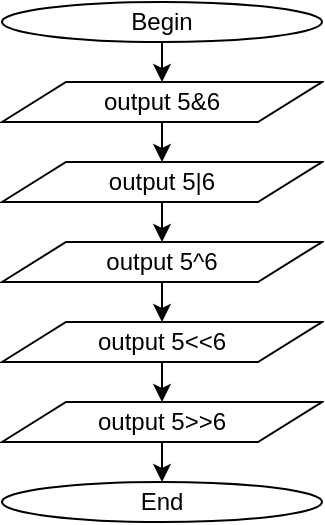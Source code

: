 <mxfile version="12.3.1" type="device" pages="1"><diagram id="tHmJLdl6cds410DJimob" name="Page-1"><mxGraphModel dx="639" dy="280" grid="1" gridSize="10" guides="1" tooltips="1" connect="1" arrows="1" fold="1" page="1" pageScale="1" pageWidth="827" pageHeight="1169" math="0" shadow="0"><root><mxCell id="0"/><mxCell id="1" parent="0"/><mxCell id="C3-a8NwdzDyjURSc92ef-2" style="edgeStyle=orthogonalEdgeStyle;rounded=0;orthogonalLoop=1;jettySize=auto;html=1;" parent="1" source="C3-a8NwdzDyjURSc92ef-1" edge="1"><mxGeometry relative="1" as="geometry"><mxPoint x="400" y="380" as="targetPoint"/></mxGeometry></mxCell><mxCell id="C3-a8NwdzDyjURSc92ef-1" value="Begin" style="ellipse;whiteSpace=wrap;html=1;" parent="1" vertex="1"><mxGeometry x="320" y="340" width="160" height="20" as="geometry"/></mxCell><mxCell id="C3-a8NwdzDyjURSc92ef-7" style="edgeStyle=orthogonalEdgeStyle;rounded=0;orthogonalLoop=1;jettySize=auto;html=1;entryX=0.5;entryY=0;entryDx=0;entryDy=0;" parent="1" edge="1"><mxGeometry relative="1" as="geometry"><mxPoint x="400" y="400" as="sourcePoint"/><mxPoint x="400" y="420" as="targetPoint"/></mxGeometry></mxCell><mxCell id="C3-a8NwdzDyjURSc92ef-8" style="edgeStyle=orthogonalEdgeStyle;rounded=0;orthogonalLoop=1;jettySize=auto;html=1;entryX=0.5;entryY=0;entryDx=0;entryDy=0;" parent="1" edge="1"><mxGeometry relative="1" as="geometry"><mxPoint x="400" y="440" as="sourcePoint"/><mxPoint x="400" y="460" as="targetPoint"/></mxGeometry></mxCell><mxCell id="C3-a8NwdzDyjURSc92ef-12" style="edgeStyle=orthogonalEdgeStyle;rounded=0;orthogonalLoop=1;jettySize=auto;html=1;exitX=0.5;exitY=1;exitDx=0;exitDy=0;entryX=0.5;entryY=0;entryDx=0;entryDy=0;" parent="1" edge="1"><mxGeometry relative="1" as="geometry"><mxPoint x="400" y="480" as="sourcePoint"/><mxPoint x="400" y="500" as="targetPoint"/></mxGeometry></mxCell><mxCell id="C3-a8NwdzDyjURSc92ef-13" style="edgeStyle=orthogonalEdgeStyle;rounded=0;orthogonalLoop=1;jettySize=auto;html=1;exitX=0.5;exitY=1;exitDx=0;exitDy=0;entryX=0.5;entryY=0;entryDx=0;entryDy=0;" parent="1" edge="1"><mxGeometry relative="1" as="geometry"><mxPoint x="400" y="520" as="sourcePoint"/><mxPoint x="400" y="540" as="targetPoint"/></mxGeometry></mxCell><mxCell id="C3-a8NwdzDyjURSc92ef-14" style="edgeStyle=orthogonalEdgeStyle;rounded=0;orthogonalLoop=1;jettySize=auto;html=1;exitX=0.5;exitY=1;exitDx=0;exitDy=0;entryX=0.5;entryY=0;entryDx=0;entryDy=0;" parent="1" target="C3-a8NwdzDyjURSc92ef-11" edge="1"><mxGeometry relative="1" as="geometry"><mxPoint x="400" y="560" as="sourcePoint"/></mxGeometry></mxCell><mxCell id="C3-a8NwdzDyjURSc92ef-11" value="End" style="ellipse;whiteSpace=wrap;html=1;" parent="1" vertex="1"><mxGeometry x="320" y="580" width="160" height="20" as="geometry"/></mxCell><mxCell id="7sT12RVJDI_QskT74eIU-1" value="output 5&amp;amp;6" style="shape=parallelogram;perimeter=parallelogramPerimeter;whiteSpace=wrap;html=1;" vertex="1" parent="1"><mxGeometry x="320" y="380" width="160" height="20" as="geometry"/></mxCell><mxCell id="7sT12RVJDI_QskT74eIU-4" value="output 5|6" style="shape=parallelogram;perimeter=parallelogramPerimeter;whiteSpace=wrap;html=1;" vertex="1" parent="1"><mxGeometry x="320" y="420" width="160" height="20" as="geometry"/></mxCell><mxCell id="7sT12RVJDI_QskT74eIU-5" value="output 5^6" style="shape=parallelogram;perimeter=parallelogramPerimeter;whiteSpace=wrap;html=1;" vertex="1" parent="1"><mxGeometry x="320" y="460" width="160" height="20" as="geometry"/></mxCell><mxCell id="7sT12RVJDI_QskT74eIU-7" value="output 5&amp;lt;&amp;lt;6" style="shape=parallelogram;perimeter=parallelogramPerimeter;whiteSpace=wrap;html=1;" vertex="1" parent="1"><mxGeometry x="320" y="500" width="160" height="20" as="geometry"/></mxCell><mxCell id="7sT12RVJDI_QskT74eIU-8" value="output 5&amp;gt;&amp;gt;6" style="shape=parallelogram;perimeter=parallelogramPerimeter;whiteSpace=wrap;html=1;" vertex="1" parent="1"><mxGeometry x="320" y="540" width="160" height="20" as="geometry"/></mxCell></root></mxGraphModel></diagram></mxfile>